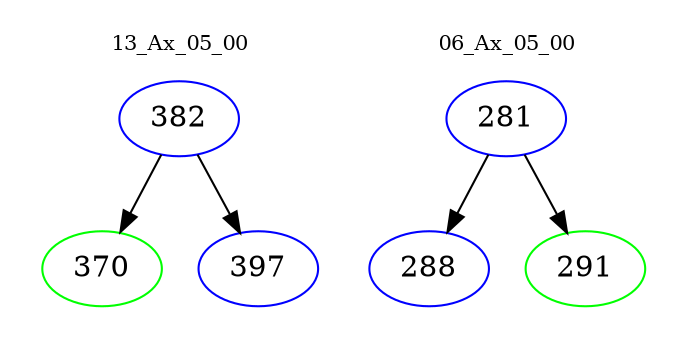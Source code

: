 digraph{
subgraph cluster_0 {
color = white
label = "13_Ax_05_00";
fontsize=10;
T0_382 [label="382", color="blue"]
T0_382 -> T0_370 [color="black"]
T0_370 [label="370", color="green"]
T0_382 -> T0_397 [color="black"]
T0_397 [label="397", color="blue"]
}
subgraph cluster_1 {
color = white
label = "06_Ax_05_00";
fontsize=10;
T1_281 [label="281", color="blue"]
T1_281 -> T1_288 [color="black"]
T1_288 [label="288", color="blue"]
T1_281 -> T1_291 [color="black"]
T1_291 [label="291", color="green"]
}
}
